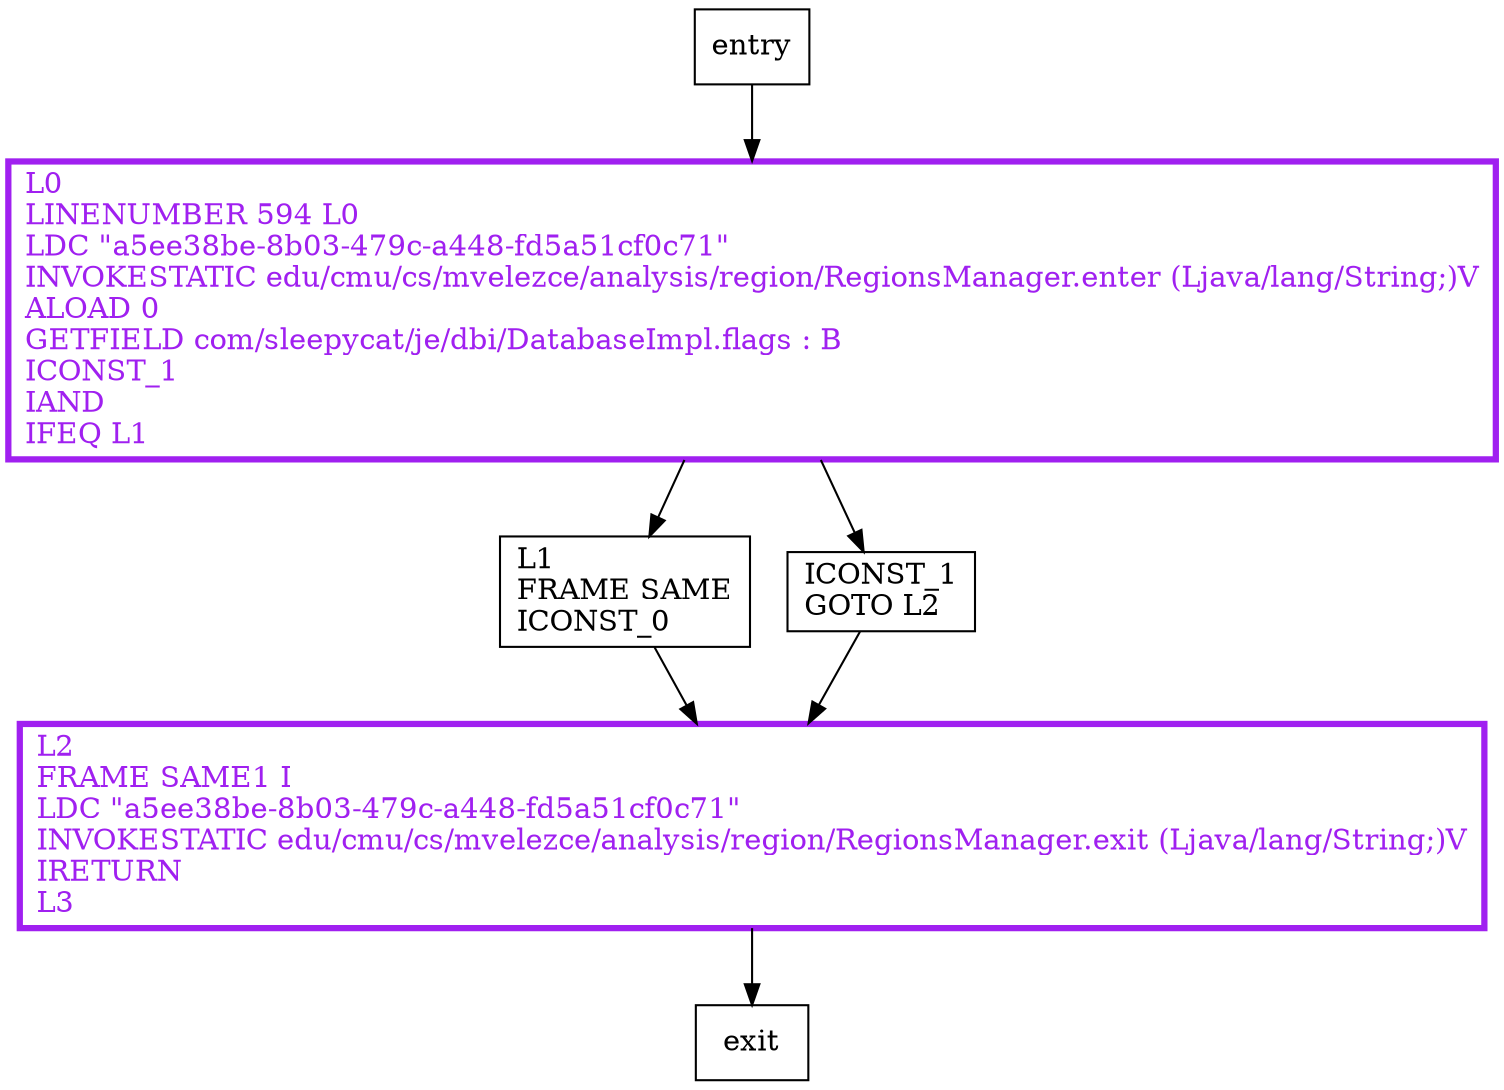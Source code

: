 digraph getSortedDuplicates {
node [shape=record];
1679891587 [label="L2\lFRAME SAME1 I\lLDC \"a5ee38be-8b03-479c-a448-fd5a51cf0c71\"\lINVOKESTATIC edu/cmu/cs/mvelezce/analysis/region/RegionsManager.exit (Ljava/lang/String;)V\lIRETURN\lL3\l"];
1761262683 [label="L0\lLINENUMBER 594 L0\lLDC \"a5ee38be-8b03-479c-a448-fd5a51cf0c71\"\lINVOKESTATIC edu/cmu/cs/mvelezce/analysis/region/RegionsManager.enter (Ljava/lang/String;)V\lALOAD 0\lGETFIELD com/sleepycat/je/dbi/DatabaseImpl.flags : B\lICONST_1\lIAND\lIFEQ L1\l"];
660448039 [label="L1\lFRAME SAME\lICONST_0\l"];
91844285 [label="ICONST_1\lGOTO L2\l"];
entry;
exit;
1679891587 -> exit;
entry -> 1761262683;
1761262683 -> 660448039;
1761262683 -> 91844285;
660448039 -> 1679891587;
91844285 -> 1679891587;
1679891587[fontcolor="purple", penwidth=3, color="purple"];
1761262683[fontcolor="purple", penwidth=3, color="purple"];
}
